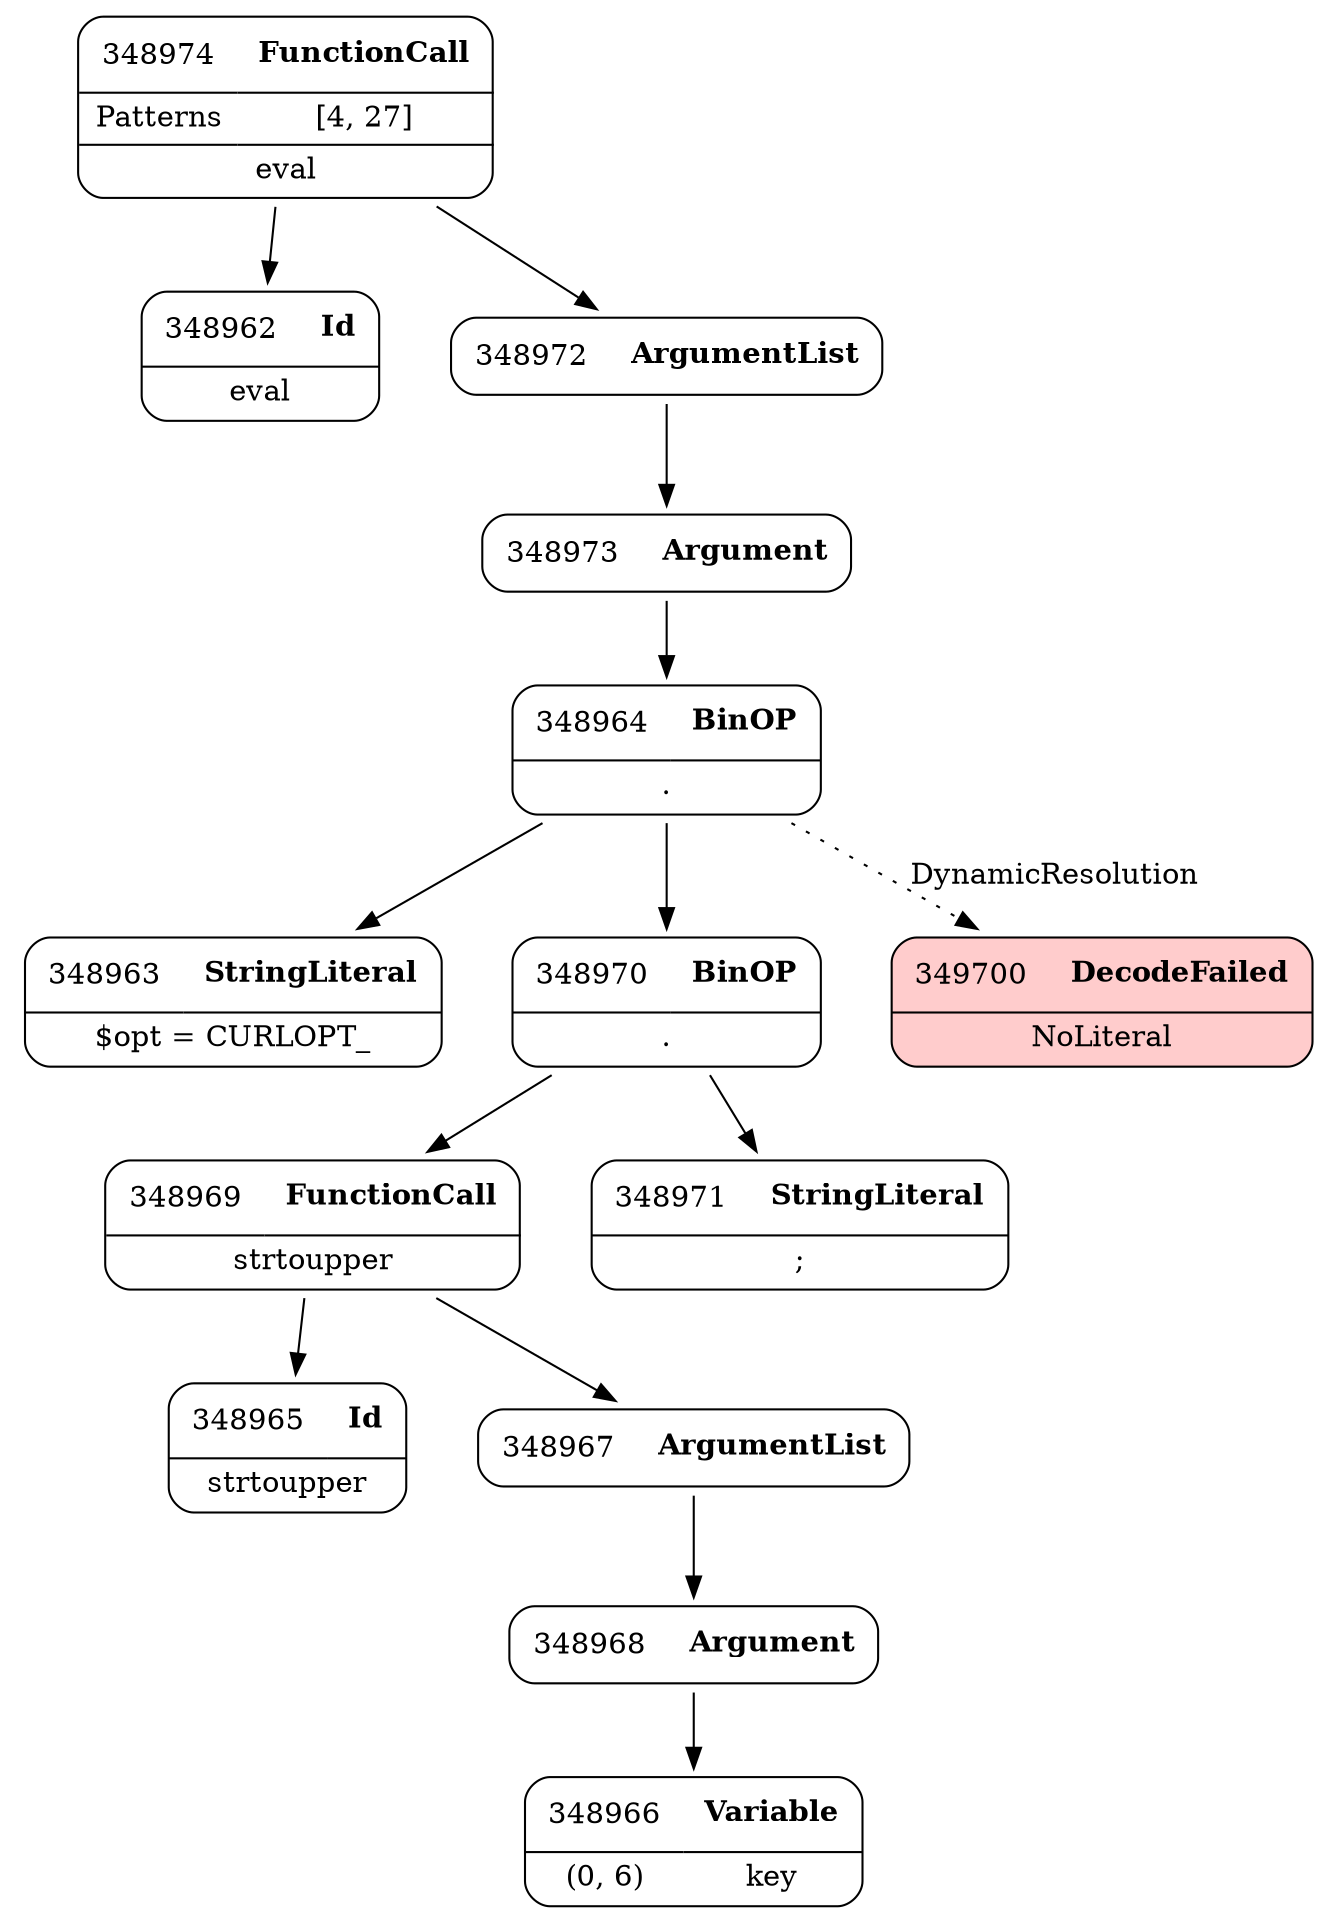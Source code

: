 digraph ast {
node [shape=none];
348965 [label=<<TABLE border='1' cellspacing='0' cellpadding='10' style='rounded' ><TR><TD border='0'>348965</TD><TD border='0'><B>Id</B></TD></TR><HR/><TR><TD border='0' cellpadding='5' colspan='2'>strtoupper</TD></TR></TABLE>>];
348964 [label=<<TABLE border='1' cellspacing='0' cellpadding='10' style='rounded' ><TR><TD border='0'>348964</TD><TD border='0'><B>BinOP</B></TD></TR><HR/><TR><TD border='0' cellpadding='5' colspan='2'>.</TD></TR></TABLE>>];
348964 -> 348963 [weight=2];
348964 -> 348970 [weight=2];
348964 -> 349700 [style=dotted,label=DynamicResolution];
349700 [label=<<TABLE border='1' cellspacing='0' cellpadding='10' style='rounded' bgcolor='#FFCCCC' ><TR><TD border='0'>349700</TD><TD border='0'><B>DecodeFailed</B></TD></TR><HR/><TR><TD border='0' cellpadding='5' colspan='2'>NoLiteral</TD></TR></TABLE>>];
348967 [label=<<TABLE border='1' cellspacing='0' cellpadding='10' style='rounded' ><TR><TD border='0'>348967</TD><TD border='0'><B>ArgumentList</B></TD></TR></TABLE>>];
348967 -> 348968 [weight=2];
348966 [label=<<TABLE border='1' cellspacing='0' cellpadding='10' style='rounded' ><TR><TD border='0'>348966</TD><TD border='0'><B>Variable</B></TD></TR><HR/><TR><TD border='0' cellpadding='5'>(0, 6)</TD><TD border='0' cellpadding='5'>key</TD></TR></TABLE>>];
348963 [label=<<TABLE border='1' cellspacing='0' cellpadding='10' style='rounded' ><TR><TD border='0'>348963</TD><TD border='0'><B>StringLiteral</B></TD></TR><HR/><TR><TD border='0' cellpadding='5' colspan='2'>$opt = CURLOPT_</TD></TR></TABLE>>];
348962 [label=<<TABLE border='1' cellspacing='0' cellpadding='10' style='rounded' ><TR><TD border='0'>348962</TD><TD border='0'><B>Id</B></TD></TR><HR/><TR><TD border='0' cellpadding='5' colspan='2'>eval</TD></TR></TABLE>>];
348973 [label=<<TABLE border='1' cellspacing='0' cellpadding='10' style='rounded' ><TR><TD border='0'>348973</TD><TD border='0'><B>Argument</B></TD></TR></TABLE>>];
348973 -> 348964 [weight=2];
348972 [label=<<TABLE border='1' cellspacing='0' cellpadding='10' style='rounded' ><TR><TD border='0'>348972</TD><TD border='0'><B>ArgumentList</B></TD></TR></TABLE>>];
348972 -> 348973 [weight=2];
348974 [label=<<TABLE border='1' cellspacing='0' cellpadding='10' style='rounded' ><TR><TD border='0'>348974</TD><TD border='0'><B>FunctionCall</B></TD></TR><HR/><TR><TD border='0' cellpadding='5'>Patterns</TD><TD border='0' cellpadding='5'>[4, 27]</TD></TR><HR/><TR><TD border='0' cellpadding='5' colspan='2'>eval</TD></TR></TABLE>>];
348974 -> 348962 [weight=2];
348974 -> 348972 [weight=2];
348969 [label=<<TABLE border='1' cellspacing='0' cellpadding='10' style='rounded' ><TR><TD border='0'>348969</TD><TD border='0'><B>FunctionCall</B></TD></TR><HR/><TR><TD border='0' cellpadding='5' colspan='2'>strtoupper</TD></TR></TABLE>>];
348969 -> 348965 [weight=2];
348969 -> 348967 [weight=2];
348968 [label=<<TABLE border='1' cellspacing='0' cellpadding='10' style='rounded' ><TR><TD border='0'>348968</TD><TD border='0'><B>Argument</B></TD></TR></TABLE>>];
348968 -> 348966 [weight=2];
348971 [label=<<TABLE border='1' cellspacing='0' cellpadding='10' style='rounded' ><TR><TD border='0'>348971</TD><TD border='0'><B>StringLiteral</B></TD></TR><HR/><TR><TD border='0' cellpadding='5' colspan='2'>;</TD></TR></TABLE>>];
348970 [label=<<TABLE border='1' cellspacing='0' cellpadding='10' style='rounded' ><TR><TD border='0'>348970</TD><TD border='0'><B>BinOP</B></TD></TR><HR/><TR><TD border='0' cellpadding='5' colspan='2'>.</TD></TR></TABLE>>];
348970 -> 348969 [weight=2];
348970 -> 348971 [weight=2];
}

